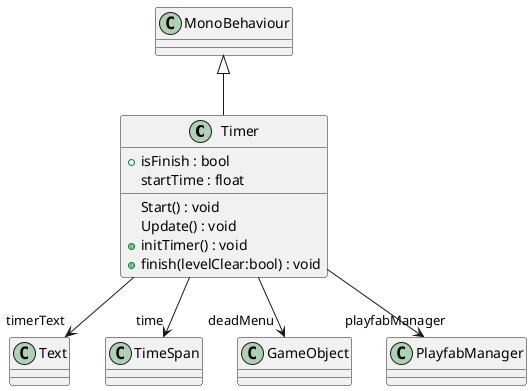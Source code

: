 @startuml
class Timer {
    + isFinish : bool
    startTime : float
    Start() : void
    Update() : void
    + initTimer() : void
    + finish(levelClear:bool) : void
}
MonoBehaviour <|-- Timer
Timer --> "timerText" Text
Timer --> "time" TimeSpan
Timer --> "deadMenu" GameObject
Timer --> "playfabManager" PlayfabManager
@enduml
